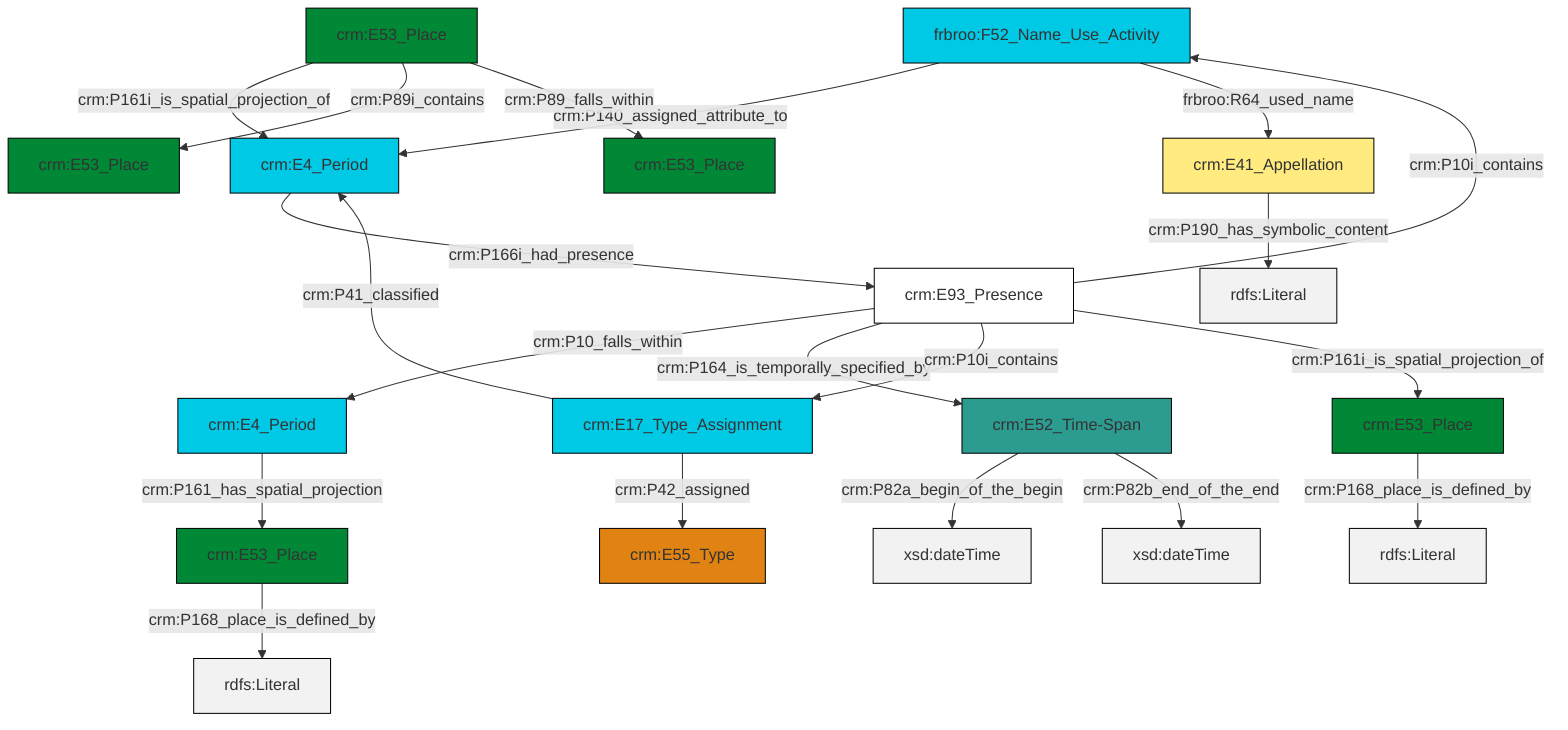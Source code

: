 graph TD
classDef Literal fill:#f2f2f2,stroke:#000000;
classDef CRM_Entity fill:#FFFFFF,stroke:#000000;
classDef Temporal_Entity fill:#00C9E6, stroke:#000000;
classDef Type fill:#E18312, stroke:#000000;
classDef Time-Span fill:#2C9C91, stroke:#000000;
classDef Appellation fill:#FFEB7F, stroke:#000000;
classDef Place fill:#008836, stroke:#000000;
classDef Persistent_Item fill:#B266B2, stroke:#000000;
classDef Conceptual_Object fill:#FFD700, stroke:#000000;
classDef Physical_Thing fill:#D2B48C, stroke:#000000;
classDef Actor fill:#f58aad, stroke:#000000;
classDef PC_Classes fill:#4ce600, stroke:#000000;
classDef Multi fill:#cccccc,stroke:#000000;

0["crm:E53_Place"]:::Place -->|crm:P168_place_is_defined_by| 1[rdfs:Literal]:::Literal
6["crm:E53_Place"]:::Place -->|crm:P161i_is_spatial_projection_of| 7["crm:E4_Period"]:::Temporal_Entity
6["crm:E53_Place"]:::Place -->|crm:P89i_contains| 10["crm:E53_Place"]:::Place
11["crm:E52_Time-Span"]:::Time-Span -->|crm:P82a_begin_of_the_begin| 12[xsd:dateTime]:::Literal
8["crm:E17_Type_Assignment"]:::Temporal_Entity -->|crm:P41_classified| 7["crm:E4_Period"]:::Temporal_Entity
4["frbroo:F52_Name_Use_Activity"]:::Temporal_Entity -->|crm:P140_assigned_attribute_to| 7["crm:E4_Period"]:::Temporal_Entity
13["crm:E4_Period"]:::Temporal_Entity -->|crm:P161_has_spatial_projection| 0["crm:E53_Place"]:::Place
7["crm:E4_Period"]:::Temporal_Entity -->|crm:P166i_had_presence| 14["crm:E93_Presence"]:::CRM_Entity
14["crm:E93_Presence"]:::CRM_Entity -->|crm:P10i_contains| 4["frbroo:F52_Name_Use_Activity"]:::Temporal_Entity
11["crm:E52_Time-Span"]:::Time-Span -->|crm:P82b_end_of_the_end| 15[xsd:dateTime]:::Literal
14["crm:E93_Presence"]:::CRM_Entity -->|crm:P10_falls_within| 13["crm:E4_Period"]:::Temporal_Entity
16["crm:E41_Appellation"]:::Appellation -->|crm:P190_has_symbolic_content| 17[rdfs:Literal]:::Literal
8["crm:E17_Type_Assignment"]:::Temporal_Entity -->|crm:P42_assigned| 18["crm:E55_Type"]:::Type
2["crm:E53_Place"]:::Place -->|crm:P168_place_is_defined_by| 20[rdfs:Literal]:::Literal
14["crm:E93_Presence"]:::CRM_Entity -->|crm:P164_is_temporally_specified_by| 11["crm:E52_Time-Span"]:::Time-Span
4["frbroo:F52_Name_Use_Activity"]:::Temporal_Entity -->|frbroo:R64_used_name| 16["crm:E41_Appellation"]:::Appellation
14["crm:E93_Presence"]:::CRM_Entity -->|crm:P10i_contains| 8["crm:E17_Type_Assignment"]:::Temporal_Entity
14["crm:E93_Presence"]:::CRM_Entity -->|crm:P161i_is_spatial_projection_of| 2["crm:E53_Place"]:::Place
6["crm:E53_Place"]:::Place -->|crm:P89_falls_within| 29["crm:E53_Place"]:::Place